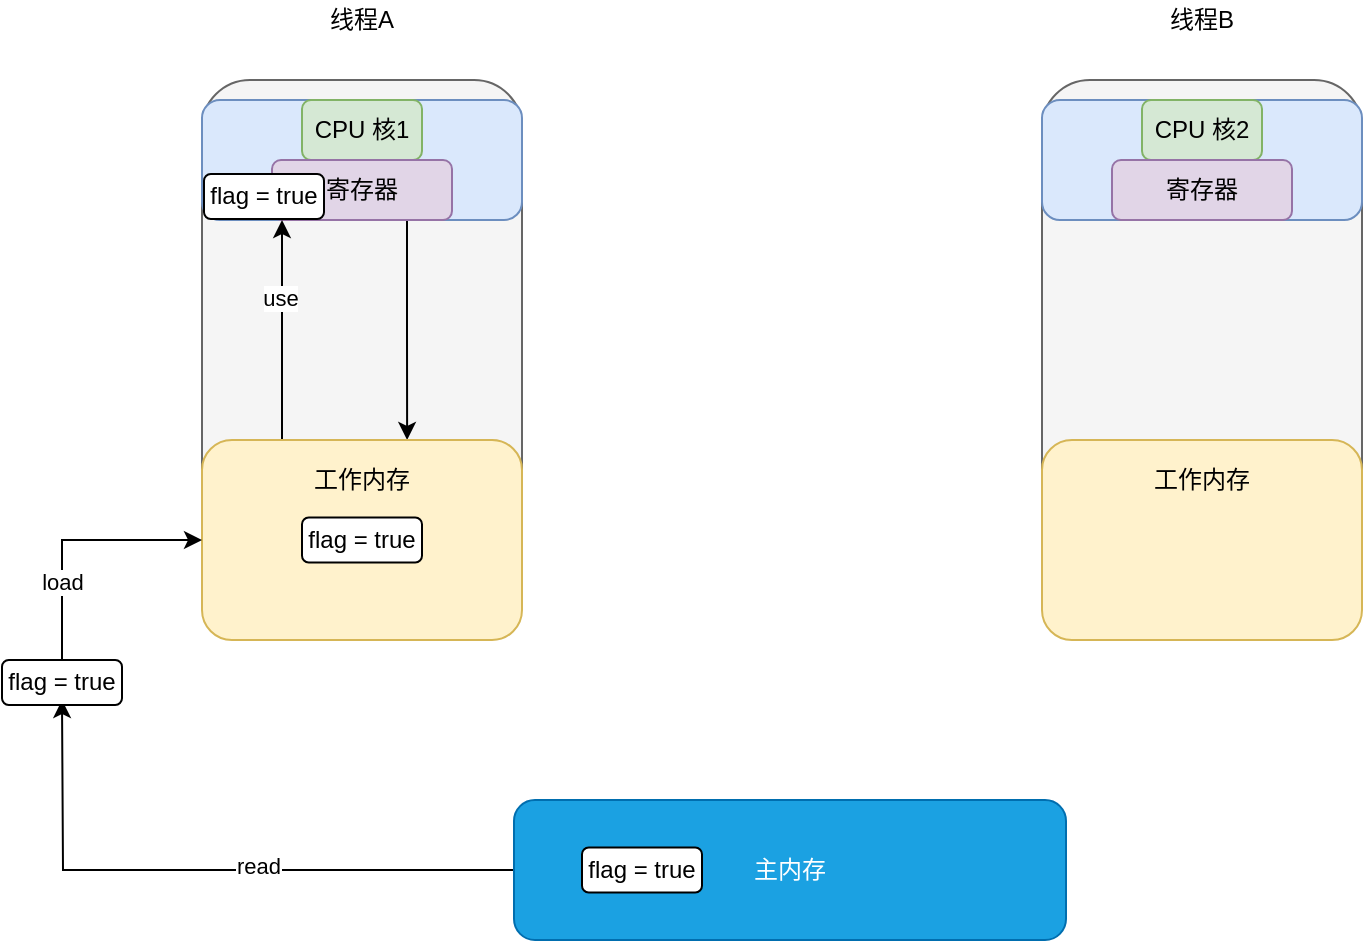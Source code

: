 <mxfile version="15.6.2" type="github">
  <diagram id="kDu6EHDvQLuY3qDibhTI" name="Page-1">
    <mxGraphModel dx="865" dy="483" grid="1" gridSize="10" guides="1" tooltips="1" connect="1" arrows="1" fold="1" page="1" pageScale="1" pageWidth="827" pageHeight="1169" math="0" shadow="0">
      <root>
        <mxCell id="0" />
        <mxCell id="1" parent="0" />
        <mxCell id="RNfgebm5DFTRYw3DXoym-1" value="" style="rounded=1;whiteSpace=wrap;html=1;fillColor=#f5f5f5;strokeColor=#666666;fontColor=#333333;" parent="1" vertex="1">
          <mxGeometry x="120" y="140" width="160" height="280" as="geometry" />
        </mxCell>
        <mxCell id="RNfgebm5DFTRYw3DXoym-2" value="" style="rounded=1;whiteSpace=wrap;html=1;fillColor=#f5f5f5;fontColor=#333333;strokeColor=#666666;" parent="1" vertex="1">
          <mxGeometry x="540" y="140" width="160" height="280" as="geometry" />
        </mxCell>
        <mxCell id="RNfgebm5DFTRYw3DXoym-3" value="线程A" style="text;html=1;strokeColor=none;fillColor=none;align=center;verticalAlign=middle;whiteSpace=wrap;rounded=0;" parent="1" vertex="1">
          <mxGeometry x="180" y="100" width="40" height="20" as="geometry" />
        </mxCell>
        <mxCell id="RNfgebm5DFTRYw3DXoym-4" value="线程B" style="text;html=1;strokeColor=none;fillColor=none;align=center;verticalAlign=middle;whiteSpace=wrap;rounded=0;" parent="1" vertex="1">
          <mxGeometry x="600" y="100" width="40" height="20" as="geometry" />
        </mxCell>
        <mxCell id="RNfgebm5DFTRYw3DXoym-5" value="" style="rounded=1;whiteSpace=wrap;html=1;fillColor=#dae8fc;strokeColor=#6c8ebf;" parent="1" vertex="1">
          <mxGeometry x="120" y="150" width="160" height="60" as="geometry" />
        </mxCell>
        <mxCell id="RNfgebm5DFTRYw3DXoym-6" value="CPU 核1" style="rounded=1;whiteSpace=wrap;html=1;fillColor=#d5e8d4;strokeColor=#82b366;" parent="1" vertex="1">
          <mxGeometry x="170" y="150" width="60" height="30" as="geometry" />
        </mxCell>
        <mxCell id="JfMttN0KAUnnuHpYbCx6-20" style="edgeStyle=orthogonalEdgeStyle;rounded=0;orthogonalLoop=1;jettySize=auto;html=1;exitX=0.75;exitY=1;exitDx=0;exitDy=0;entryX=0.641;entryY=0;entryDx=0;entryDy=0;entryPerimeter=0;" edge="1" parent="1" source="RNfgebm5DFTRYw3DXoym-7" target="RNfgebm5DFTRYw3DXoym-8">
          <mxGeometry relative="1" as="geometry" />
        </mxCell>
        <mxCell id="RNfgebm5DFTRYw3DXoym-7" value="寄存器" style="rounded=1;whiteSpace=wrap;html=1;fillColor=#e1d5e7;strokeColor=#9673a6;" parent="1" vertex="1">
          <mxGeometry x="155" y="180" width="90" height="30" as="geometry" />
        </mxCell>
        <mxCell id="JfMttN0KAUnnuHpYbCx6-16" style="edgeStyle=orthogonalEdgeStyle;rounded=0;orthogonalLoop=1;jettySize=auto;html=1;exitX=0.25;exitY=0;exitDx=0;exitDy=0;" edge="1" parent="1" source="RNfgebm5DFTRYw3DXoym-8" target="RNfgebm5DFTRYw3DXoym-5">
          <mxGeometry relative="1" as="geometry">
            <Array as="points">
              <mxPoint x="160" y="240" />
              <mxPoint x="160" y="240" />
            </Array>
          </mxGeometry>
        </mxCell>
        <mxCell id="JfMttN0KAUnnuHpYbCx6-21" value="use" style="edgeLabel;html=1;align=center;verticalAlign=middle;resizable=0;points=[];" vertex="1" connectable="0" parent="JfMttN0KAUnnuHpYbCx6-16">
          <mxGeometry x="0.294" y="1" relative="1" as="geometry">
            <mxPoint as="offset" />
          </mxGeometry>
        </mxCell>
        <mxCell id="RNfgebm5DFTRYw3DXoym-8" value="" style="rounded=1;whiteSpace=wrap;html=1;fillColor=#fff2cc;strokeColor=#d6b656;" parent="1" vertex="1">
          <mxGeometry x="120" y="320" width="160" height="100" as="geometry" />
        </mxCell>
        <mxCell id="RNfgebm5DFTRYw3DXoym-9" value="工作内存" style="text;html=1;strokeColor=none;fillColor=none;align=center;verticalAlign=middle;whiteSpace=wrap;rounded=0;" parent="1" vertex="1">
          <mxGeometry x="170" y="330" width="60" height="20" as="geometry" />
        </mxCell>
        <mxCell id="JfMttN0KAUnnuHpYbCx6-1" value="" style="rounded=1;whiteSpace=wrap;html=1;fillColor=#dae8fc;strokeColor=#6c8ebf;" vertex="1" parent="1">
          <mxGeometry x="540" y="150" width="160" height="60" as="geometry" />
        </mxCell>
        <mxCell id="JfMttN0KAUnnuHpYbCx6-2" value="CPU 核2" style="rounded=1;whiteSpace=wrap;html=1;fillColor=#d5e8d4;strokeColor=#82b366;" vertex="1" parent="1">
          <mxGeometry x="590" y="150" width="60" height="30" as="geometry" />
        </mxCell>
        <mxCell id="JfMttN0KAUnnuHpYbCx6-3" value="寄存器" style="rounded=1;whiteSpace=wrap;html=1;fillColor=#e1d5e7;strokeColor=#9673a6;" vertex="1" parent="1">
          <mxGeometry x="575" y="180" width="90" height="30" as="geometry" />
        </mxCell>
        <mxCell id="JfMttN0KAUnnuHpYbCx6-5" value="" style="rounded=1;whiteSpace=wrap;html=1;fillColor=#fff2cc;strokeColor=#d6b656;" vertex="1" parent="1">
          <mxGeometry x="540" y="320" width="160" height="100" as="geometry" />
        </mxCell>
        <mxCell id="JfMttN0KAUnnuHpYbCx6-6" value="工作内存" style="text;html=1;strokeColor=none;fillColor=none;align=center;verticalAlign=middle;whiteSpace=wrap;rounded=0;" vertex="1" parent="1">
          <mxGeometry x="590" y="330" width="60" height="20" as="geometry" />
        </mxCell>
        <mxCell id="JfMttN0KAUnnuHpYbCx6-9" style="edgeStyle=orthogonalEdgeStyle;rounded=0;orthogonalLoop=1;jettySize=auto;html=1;exitX=0;exitY=0.5;exitDx=0;exitDy=0;" edge="1" parent="1" source="JfMttN0KAUnnuHpYbCx6-7">
          <mxGeometry relative="1" as="geometry">
            <mxPoint x="50" y="450" as="targetPoint" />
          </mxGeometry>
        </mxCell>
        <mxCell id="JfMttN0KAUnnuHpYbCx6-11" value="read" style="edgeLabel;html=1;align=center;verticalAlign=middle;resizable=0;points=[];" vertex="1" connectable="0" parent="JfMttN0KAUnnuHpYbCx6-9">
          <mxGeometry x="-0.175" y="-2" relative="1" as="geometry">
            <mxPoint as="offset" />
          </mxGeometry>
        </mxCell>
        <mxCell id="JfMttN0KAUnnuHpYbCx6-7" value="主内存" style="rounded=1;whiteSpace=wrap;html=1;fillColor=#1ba1e2;fontColor=#ffffff;strokeColor=#006EAF;" vertex="1" parent="1">
          <mxGeometry x="276" y="500" width="276" height="70" as="geometry" />
        </mxCell>
        <mxCell id="JfMttN0KAUnnuHpYbCx6-8" value="flag = true" style="rounded=1;whiteSpace=wrap;html=1;" vertex="1" parent="1">
          <mxGeometry x="310" y="523.75" width="60" height="22.5" as="geometry" />
        </mxCell>
        <mxCell id="JfMttN0KAUnnuHpYbCx6-12" style="edgeStyle=orthogonalEdgeStyle;rounded=0;orthogonalLoop=1;jettySize=auto;html=1;exitX=0.5;exitY=0;exitDx=0;exitDy=0;entryX=0;entryY=0.5;entryDx=0;entryDy=0;" edge="1" parent="1" source="JfMttN0KAUnnuHpYbCx6-10" target="RNfgebm5DFTRYw3DXoym-8">
          <mxGeometry relative="1" as="geometry" />
        </mxCell>
        <mxCell id="JfMttN0KAUnnuHpYbCx6-14" value="load" style="edgeLabel;html=1;align=center;verticalAlign=middle;resizable=0;points=[];" vertex="1" connectable="0" parent="JfMttN0KAUnnuHpYbCx6-12">
          <mxGeometry x="-0.4" relative="1" as="geometry">
            <mxPoint as="offset" />
          </mxGeometry>
        </mxCell>
        <mxCell id="JfMttN0KAUnnuHpYbCx6-10" value="flag = true" style="rounded=1;whiteSpace=wrap;html=1;" vertex="1" parent="1">
          <mxGeometry x="20" y="430" width="60" height="22.5" as="geometry" />
        </mxCell>
        <mxCell id="JfMttN0KAUnnuHpYbCx6-13" value="flag = true" style="rounded=1;whiteSpace=wrap;html=1;" vertex="1" parent="1">
          <mxGeometry x="170" y="358.75" width="60" height="22.5" as="geometry" />
        </mxCell>
        <mxCell id="JfMttN0KAUnnuHpYbCx6-22" value="flag = true" style="rounded=1;whiteSpace=wrap;html=1;" vertex="1" parent="1">
          <mxGeometry x="121" y="187" width="60" height="22.5" as="geometry" />
        </mxCell>
      </root>
    </mxGraphModel>
  </diagram>
</mxfile>
